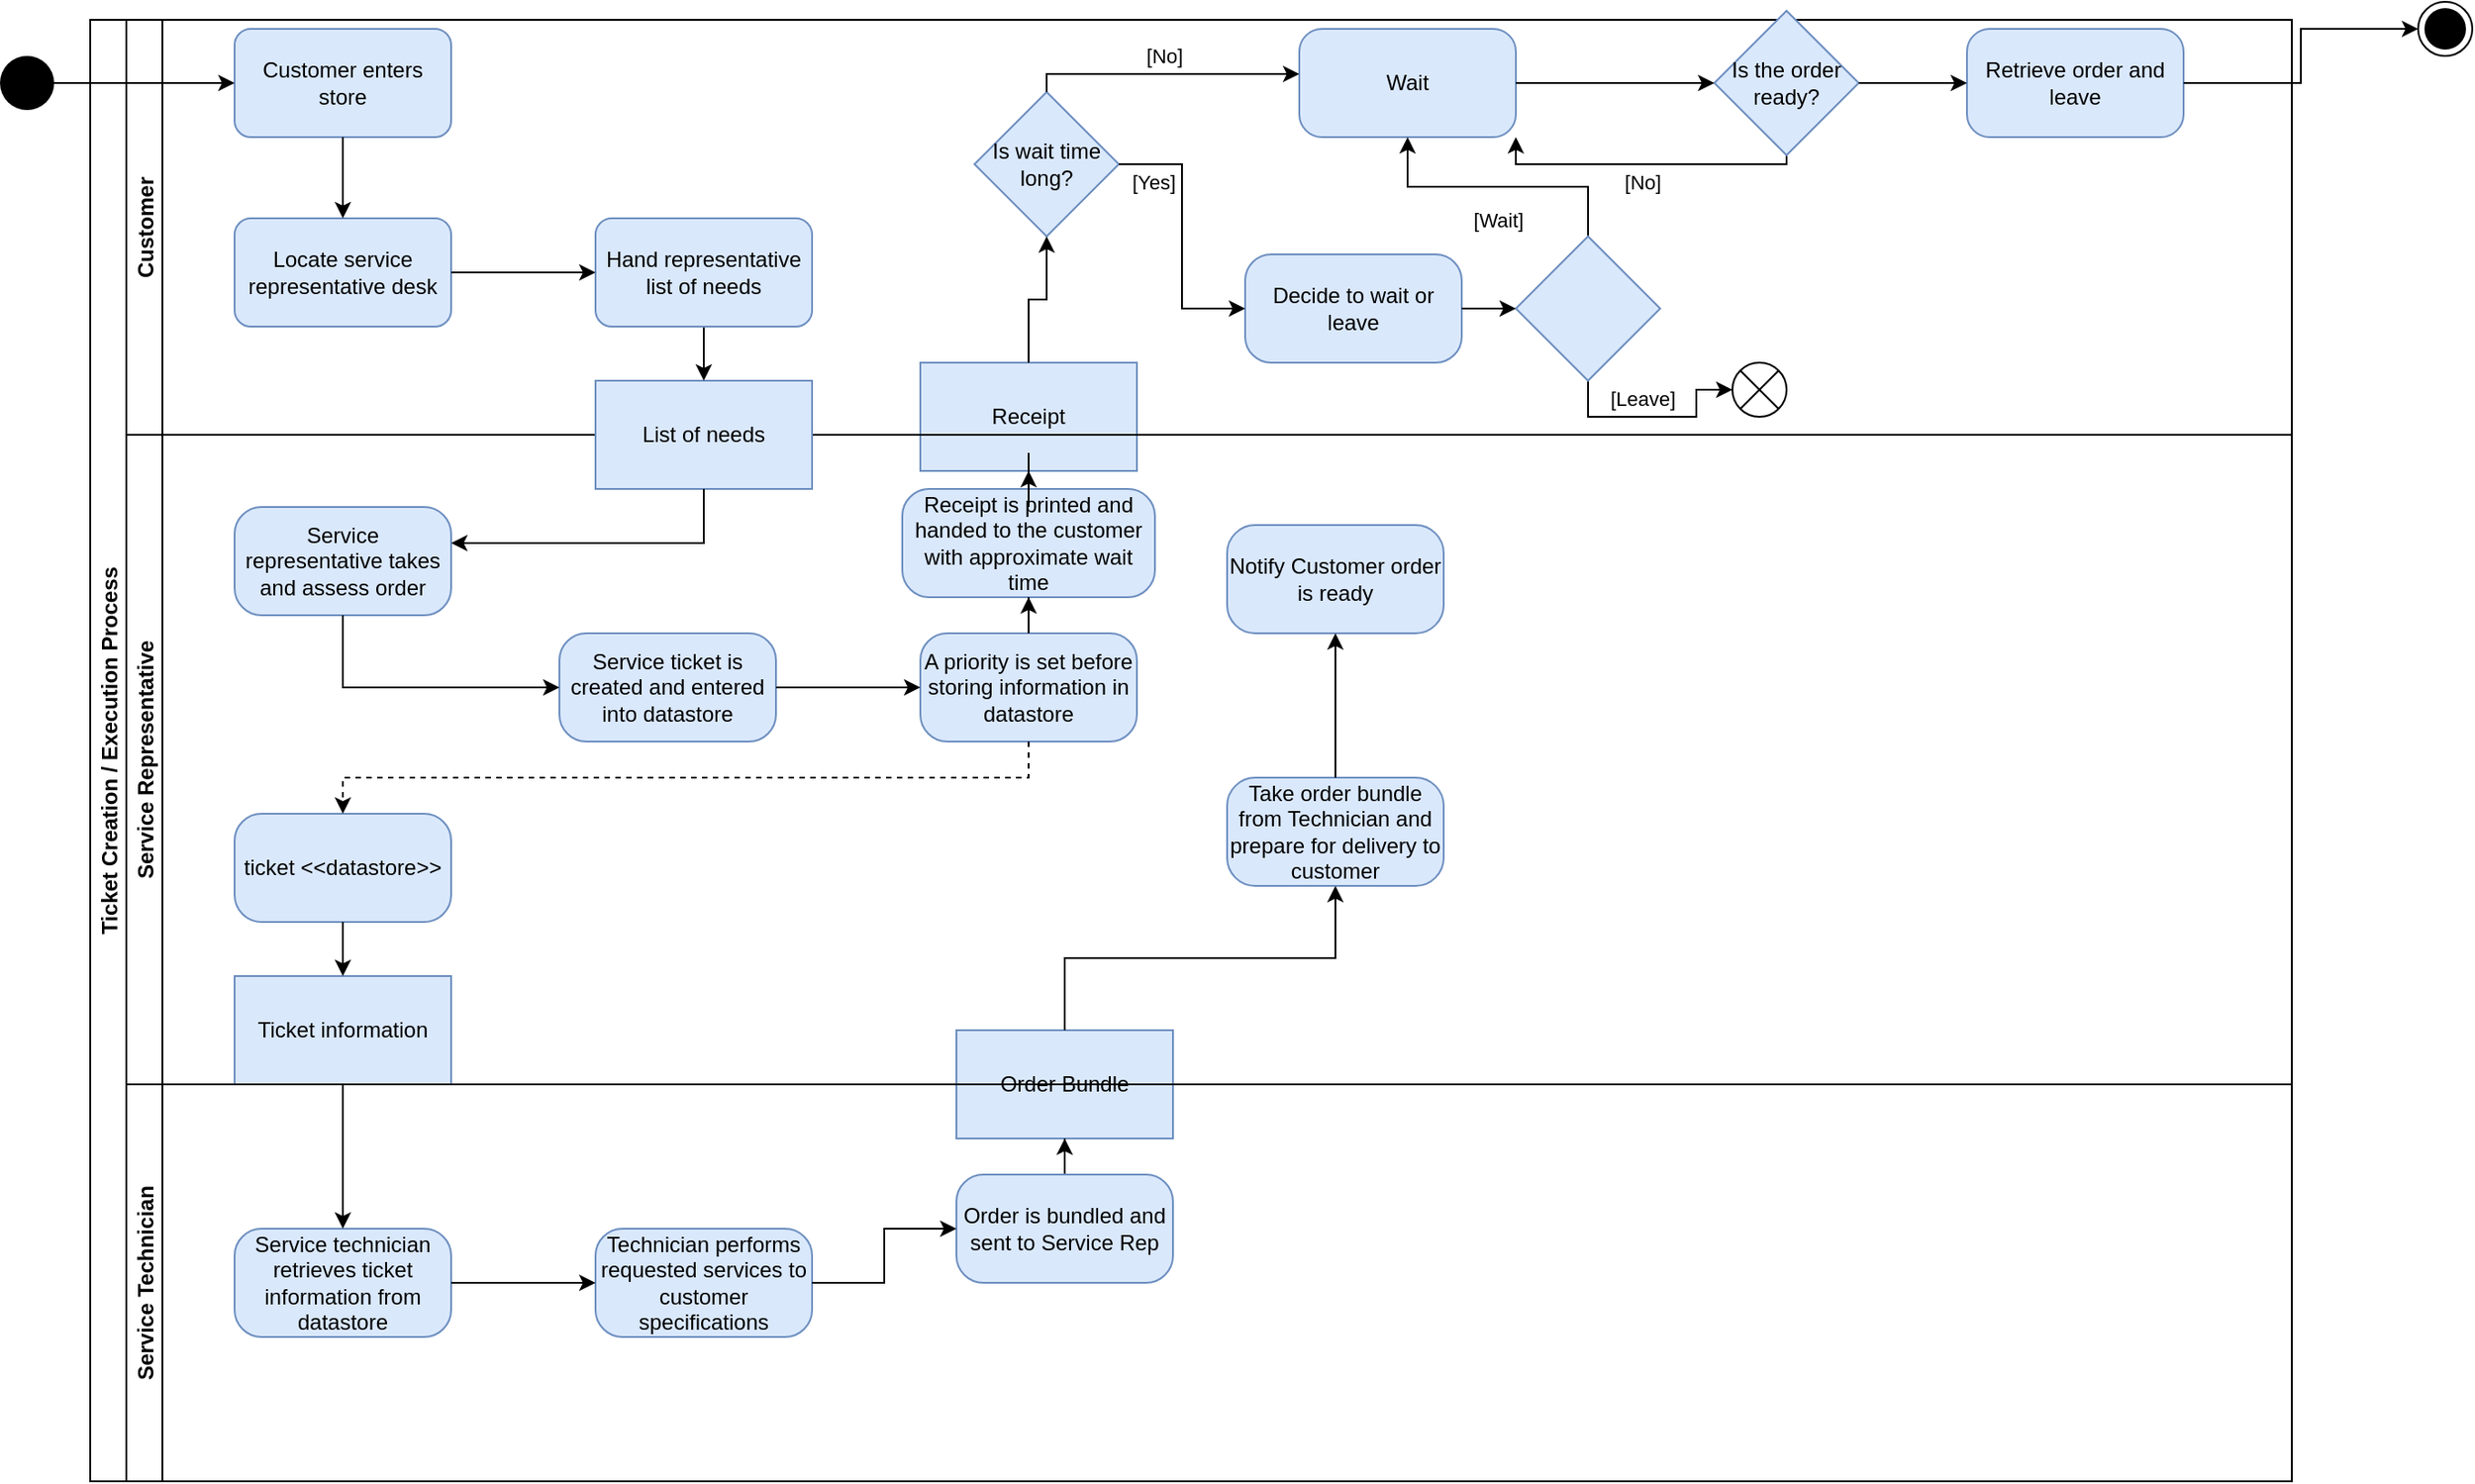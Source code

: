 <mxfile version="20.3.0" type="device" pages="3"><diagram id="ZKMqJ_BEeU0OBs7D5siI" name="Ticket creation &amp; execution"><mxGraphModel dx="1422" dy="844" grid="1" gridSize="10" guides="1" tooltips="1" connect="1" arrows="1" fold="1" page="1" pageScale="1" pageWidth="1100" pageHeight="850" math="0" shadow="0"><root><mxCell id="0"/><mxCell id="1" parent="0"/><mxCell id="JfUWYez7sKmRJ-9ajCU5-1" value="Ticket Creation / Execution Process" style="swimlane;childLayout=stackLayout;resizeParent=1;resizeParentMax=0;horizontal=0;startSize=20;horizontalStack=0;" vertex="1" parent="1"><mxGeometry x="70" y="160" width="1220" height="810" as="geometry"/></mxCell><mxCell id="JfUWYez7sKmRJ-9ajCU5-2" value="Customer" style="swimlane;startSize=20;horizontal=0;" vertex="1" parent="JfUWYez7sKmRJ-9ajCU5-1"><mxGeometry x="20" width="1200" height="230" as="geometry"/></mxCell><mxCell id="Pb6jG4cwMcX9YIwCcuQ--3" value="Customer enters store" style="rounded=1;whiteSpace=wrap;html=1;fillColor=#dae8fc;strokeColor=#6c8ebf;" vertex="1" parent="JfUWYez7sKmRJ-9ajCU5-2"><mxGeometry x="60" y="5" width="120" height="60" as="geometry"/></mxCell><mxCell id="Pb6jG4cwMcX9YIwCcuQ--5" value="Locate service representative desk" style="whiteSpace=wrap;html=1;fillColor=#dae8fc;strokeColor=#6c8ebf;rounded=1;" vertex="1" parent="JfUWYez7sKmRJ-9ajCU5-2"><mxGeometry x="60" y="110" width="120" height="60" as="geometry"/></mxCell><mxCell id="Pb6jG4cwMcX9YIwCcuQ--6" value="" style="edgeStyle=orthogonalEdgeStyle;rounded=0;orthogonalLoop=1;jettySize=auto;html=1;" edge="1" parent="JfUWYez7sKmRJ-9ajCU5-2" source="Pb6jG4cwMcX9YIwCcuQ--3" target="Pb6jG4cwMcX9YIwCcuQ--5"><mxGeometry relative="1" as="geometry"/></mxCell><mxCell id="Pb6jG4cwMcX9YIwCcuQ--28" value="Receipt" style="whiteSpace=wrap;html=1;fillColor=#dae8fc;strokeColor=#6c8ebf;rounded=1;arcSize=0;" vertex="1" parent="JfUWYez7sKmRJ-9ajCU5-2"><mxGeometry x="440" y="190" width="120" height="60" as="geometry"/></mxCell><mxCell id="Pb6jG4cwMcX9YIwCcuQ--33" value="Is wait time long?" style="rhombus;whiteSpace=wrap;html=1;fillColor=#dae8fc;strokeColor=#6c8ebf;rounded=1;arcSize=0;" vertex="1" parent="JfUWYez7sKmRJ-9ajCU5-2"><mxGeometry x="470" y="40" width="80" height="80" as="geometry"/></mxCell><mxCell id="Pb6jG4cwMcX9YIwCcuQ--34" value="" style="edgeStyle=orthogonalEdgeStyle;rounded=0;orthogonalLoop=1;jettySize=auto;html=1;" edge="1" parent="JfUWYez7sKmRJ-9ajCU5-2" source="Pb6jG4cwMcX9YIwCcuQ--28" target="Pb6jG4cwMcX9YIwCcuQ--33"><mxGeometry relative="1" as="geometry"/></mxCell><mxCell id="Pb6jG4cwMcX9YIwCcuQ--35" value="Wait" style="whiteSpace=wrap;html=1;fillColor=#dae8fc;strokeColor=#6c8ebf;rounded=1;arcSize=21;" vertex="1" parent="JfUWYez7sKmRJ-9ajCU5-2"><mxGeometry x="650" y="5" width="120" height="60" as="geometry"/></mxCell><mxCell id="Pb6jG4cwMcX9YIwCcuQ--36" value="[No]" style="edgeStyle=orthogonalEdgeStyle;rounded=0;orthogonalLoop=1;jettySize=auto;html=1;" edge="1" parent="JfUWYez7sKmRJ-9ajCU5-2" source="Pb6jG4cwMcX9YIwCcuQ--33" target="Pb6jG4cwMcX9YIwCcuQ--35"><mxGeometry x="-0.0" y="10" relative="1" as="geometry"><Array as="points"><mxPoint x="510" y="30"/></Array><mxPoint as="offset"/></mxGeometry></mxCell><mxCell id="Pb6jG4cwMcX9YIwCcuQ--40" value="Decide to wait or leave" style="whiteSpace=wrap;html=1;fillColor=#dae8fc;strokeColor=#6c8ebf;rounded=1;arcSize=24;" vertex="1" parent="JfUWYez7sKmRJ-9ajCU5-2"><mxGeometry x="620" y="130" width="120" height="60" as="geometry"/></mxCell><mxCell id="Pb6jG4cwMcX9YIwCcuQ--41" value="[Yes]" style="edgeStyle=orthogonalEdgeStyle;rounded=0;orthogonalLoop=1;jettySize=auto;html=1;entryX=0;entryY=0.5;entryDx=0;entryDy=0;" edge="1" parent="JfUWYez7sKmRJ-9ajCU5-2" source="Pb6jG4cwMcX9YIwCcuQ--33" target="Pb6jG4cwMcX9YIwCcuQ--40"><mxGeometry x="-0.75" y="-10" relative="1" as="geometry"><mxPoint as="offset"/></mxGeometry></mxCell><mxCell id="Pb6jG4cwMcX9YIwCcuQ--44" value="" style="shape=sumEllipse;perimeter=ellipsePerimeter;whiteSpace=wrap;html=1;backgroundOutline=1;" vertex="1" parent="JfUWYez7sKmRJ-9ajCU5-2"><mxGeometry x="890" y="190" width="30" height="30" as="geometry"/></mxCell><mxCell id="Pb6jG4cwMcX9YIwCcuQ--61" value="[Wait]" style="edgeStyle=orthogonalEdgeStyle;rounded=0;orthogonalLoop=1;jettySize=auto;html=1;exitX=0.5;exitY=0;exitDx=0;exitDy=0;entryX=0.5;entryY=1;entryDx=0;entryDy=0;" edge="1" parent="JfUWYez7sKmRJ-9ajCU5-2" source="Pb6jG4cwMcX9YIwCcuQ--59" target="Pb6jG4cwMcX9YIwCcuQ--35"><mxGeometry x="0.0" y="18" relative="1" as="geometry"><mxPoint as="offset"/></mxGeometry></mxCell><mxCell id="Pb6jG4cwMcX9YIwCcuQ--62" value="[Leave]" style="edgeStyle=orthogonalEdgeStyle;rounded=0;orthogonalLoop=1;jettySize=auto;html=1;exitX=0.5;exitY=1;exitDx=0;exitDy=0;entryX=0;entryY=0.5;entryDx=0;entryDy=0;" edge="1" parent="JfUWYez7sKmRJ-9ajCU5-2" source="Pb6jG4cwMcX9YIwCcuQ--59" target="Pb6jG4cwMcX9YIwCcuQ--44"><mxGeometry x="-0.13" y="10" relative="1" as="geometry"><mxPoint as="offset"/></mxGeometry></mxCell><mxCell id="Pb6jG4cwMcX9YIwCcuQ--59" value="" style="rhombus;whiteSpace=wrap;html=1;fillColor=#dae8fc;strokeColor=#6c8ebf;rounded=1;arcSize=0;" vertex="1" parent="JfUWYez7sKmRJ-9ajCU5-2"><mxGeometry x="770" y="120" width="80" height="80" as="geometry"/></mxCell><mxCell id="Pb6jG4cwMcX9YIwCcuQ--60" value="" style="edgeStyle=orthogonalEdgeStyle;rounded=0;orthogonalLoop=1;jettySize=auto;html=1;" edge="1" parent="JfUWYez7sKmRJ-9ajCU5-2" source="Pb6jG4cwMcX9YIwCcuQ--40" target="Pb6jG4cwMcX9YIwCcuQ--59"><mxGeometry relative="1" as="geometry"/></mxCell><mxCell id="Pb6jG4cwMcX9YIwCcuQ--63" value="[No]" style="edgeStyle=orthogonalEdgeStyle;rounded=0;orthogonalLoop=1;jettySize=auto;html=1;exitX=0.5;exitY=1;exitDx=0;exitDy=0;entryX=1;entryY=1;entryDx=0;entryDy=0;" edge="1" parent="JfUWYez7sKmRJ-9ajCU5-2" source="Pb6jG4cwMcX9YIwCcuQ--56" target="Pb6jG4cwMcX9YIwCcuQ--35"><mxGeometry y="10" relative="1" as="geometry"><Array as="points"><mxPoint x="920" y="80"/><mxPoint x="770" y="80"/></Array><mxPoint as="offset"/></mxGeometry></mxCell><mxCell id="Pb6jG4cwMcX9YIwCcuQ--56" value="Is the order ready?" style="rhombus;whiteSpace=wrap;html=1;fillColor=#dae8fc;strokeColor=#6c8ebf;rounded=1;arcSize=0;" vertex="1" parent="JfUWYez7sKmRJ-9ajCU5-2"><mxGeometry x="880" y="-5" width="80" height="80" as="geometry"/></mxCell><mxCell id="Pb6jG4cwMcX9YIwCcuQ--57" value="" style="edgeStyle=orthogonalEdgeStyle;rounded=0;orthogonalLoop=1;jettySize=auto;html=1;" edge="1" parent="JfUWYez7sKmRJ-9ajCU5-2" source="Pb6jG4cwMcX9YIwCcuQ--35" target="Pb6jG4cwMcX9YIwCcuQ--56"><mxGeometry relative="1" as="geometry"/></mxCell><mxCell id="Pb6jG4cwMcX9YIwCcuQ--64" value="Retrieve order and leave" style="whiteSpace=wrap;html=1;fillColor=#dae8fc;strokeColor=#6c8ebf;rounded=1;arcSize=21;" vertex="1" parent="JfUWYez7sKmRJ-9ajCU5-2"><mxGeometry x="1020" y="5" width="120" height="60" as="geometry"/></mxCell><mxCell id="Pb6jG4cwMcX9YIwCcuQ--65" value="" style="edgeStyle=orthogonalEdgeStyle;rounded=0;orthogonalLoop=1;jettySize=auto;html=1;" edge="1" parent="JfUWYez7sKmRJ-9ajCU5-2" source="Pb6jG4cwMcX9YIwCcuQ--56" target="Pb6jG4cwMcX9YIwCcuQ--64"><mxGeometry relative="1" as="geometry"/></mxCell><mxCell id="JfUWYez7sKmRJ-9ajCU5-3" value="Service Representative" style="swimlane;startSize=20;horizontal=0;" vertex="1" parent="JfUWYez7sKmRJ-9ajCU5-1"><mxGeometry x="20" y="230" width="1200" height="360" as="geometry"/></mxCell><mxCell id="Pb6jG4cwMcX9YIwCcuQ--9" value="List of needs" style="whiteSpace=wrap;html=1;fillColor=#dae8fc;strokeColor=#6c8ebf;rounded=1;arcSize=0;" vertex="1" parent="JfUWYez7sKmRJ-9ajCU5-3"><mxGeometry x="260" y="-30" width="120" height="60" as="geometry"/></mxCell><mxCell id="Pb6jG4cwMcX9YIwCcuQ--11" value="Service representative takes and assess order" style="whiteSpace=wrap;html=1;fillColor=#dae8fc;strokeColor=#6c8ebf;rounded=1;arcSize=25;" vertex="1" parent="JfUWYez7sKmRJ-9ajCU5-3"><mxGeometry x="60" y="40" width="120" height="60" as="geometry"/></mxCell><mxCell id="Pb6jG4cwMcX9YIwCcuQ--12" value="" style="edgeStyle=orthogonalEdgeStyle;rounded=0;orthogonalLoop=1;jettySize=auto;html=1;" edge="1" parent="JfUWYez7sKmRJ-9ajCU5-3" source="Pb6jG4cwMcX9YIwCcuQ--9" target="Pb6jG4cwMcX9YIwCcuQ--11"><mxGeometry relative="1" as="geometry"><Array as="points"><mxPoint x="320" y="60"/></Array></mxGeometry></mxCell><mxCell id="Pb6jG4cwMcX9YIwCcuQ--13" value="Service ticket is created and entered into datastore" style="whiteSpace=wrap;html=1;fillColor=#dae8fc;strokeColor=#6c8ebf;rounded=1;arcSize=25;" vertex="1" parent="JfUWYez7sKmRJ-9ajCU5-3"><mxGeometry x="240" y="110" width="120" height="60" as="geometry"/></mxCell><mxCell id="Pb6jG4cwMcX9YIwCcuQ--14" value="" style="edgeStyle=orthogonalEdgeStyle;rounded=0;orthogonalLoop=1;jettySize=auto;html=1;entryX=0;entryY=0.5;entryDx=0;entryDy=0;" edge="1" parent="JfUWYez7sKmRJ-9ajCU5-3" source="Pb6jG4cwMcX9YIwCcuQ--11" target="Pb6jG4cwMcX9YIwCcuQ--13"><mxGeometry relative="1" as="geometry"><Array as="points"><mxPoint x="120" y="140"/><mxPoint x="240" y="140"/></Array></mxGeometry></mxCell><mxCell id="Pb6jG4cwMcX9YIwCcuQ--15" value="ticket &amp;lt;&amp;lt;datastore&amp;gt;&amp;gt;" style="whiteSpace=wrap;html=1;fillColor=#dae8fc;strokeColor=#6c8ebf;rounded=1;arcSize=25;" vertex="1" parent="JfUWYez7sKmRJ-9ajCU5-3"><mxGeometry x="60" y="210" width="120" height="60" as="geometry"/></mxCell><mxCell id="Pb6jG4cwMcX9YIwCcuQ--23" value="Ticket information" style="whiteSpace=wrap;html=1;fillColor=#dae8fc;strokeColor=#6c8ebf;rounded=1;arcSize=0;" vertex="1" parent="JfUWYez7sKmRJ-9ajCU5-3"><mxGeometry x="60" y="300" width="120" height="60" as="geometry"/></mxCell><mxCell id="Pb6jG4cwMcX9YIwCcuQ--24" value="" style="edgeStyle=orthogonalEdgeStyle;rounded=0;orthogonalLoop=1;jettySize=auto;html=1;" edge="1" parent="JfUWYez7sKmRJ-9ajCU5-3" source="Pb6jG4cwMcX9YIwCcuQ--15" target="Pb6jG4cwMcX9YIwCcuQ--23"><mxGeometry relative="1" as="geometry"/></mxCell><mxCell id="Pb6jG4cwMcX9YIwCcuQ--26" value="Receipt is printed and handed to the customer with approximate wait time" style="whiteSpace=wrap;html=1;fillColor=#dae8fc;strokeColor=#6c8ebf;rounded=1;arcSize=25;" vertex="1" parent="JfUWYez7sKmRJ-9ajCU5-3"><mxGeometry x="430" y="30" width="140" height="60" as="geometry"/></mxCell><mxCell id="Pb6jG4cwMcX9YIwCcuQ--17" value="A priority is set before storing information in datastore" style="whiteSpace=wrap;html=1;fillColor=#dae8fc;strokeColor=#6c8ebf;rounded=1;arcSize=25;" vertex="1" parent="JfUWYez7sKmRJ-9ajCU5-3"><mxGeometry x="440" y="110" width="120" height="60" as="geometry"/></mxCell><mxCell id="Pb6jG4cwMcX9YIwCcuQ--18" value="" style="edgeStyle=orthogonalEdgeStyle;rounded=0;orthogonalLoop=1;jettySize=auto;html=1;" edge="1" parent="JfUWYez7sKmRJ-9ajCU5-3" source="Pb6jG4cwMcX9YIwCcuQ--13" target="Pb6jG4cwMcX9YIwCcuQ--17"><mxGeometry relative="1" as="geometry"/></mxCell><mxCell id="Pb6jG4cwMcX9YIwCcuQ--16" value="" style="edgeStyle=orthogonalEdgeStyle;rounded=0;orthogonalLoop=1;jettySize=auto;html=1;dashed=1;exitX=0.5;exitY=1;exitDx=0;exitDy=0;entryX=0.5;entryY=0;entryDx=0;entryDy=0;" edge="1" parent="JfUWYez7sKmRJ-9ajCU5-3" source="Pb6jG4cwMcX9YIwCcuQ--17" target="Pb6jG4cwMcX9YIwCcuQ--15"><mxGeometry relative="1" as="geometry"><Array as="points"><mxPoint x="500" y="190"/><mxPoint x="120" y="190"/></Array></mxGeometry></mxCell><mxCell id="Pb6jG4cwMcX9YIwCcuQ--27" value="" style="edgeStyle=orthogonalEdgeStyle;rounded=0;orthogonalLoop=1;jettySize=auto;html=1;" edge="1" parent="JfUWYez7sKmRJ-9ajCU5-3" source="Pb6jG4cwMcX9YIwCcuQ--17" target="Pb6jG4cwMcX9YIwCcuQ--26"><mxGeometry relative="1" as="geometry"/></mxCell><mxCell id="Pb6jG4cwMcX9YIwCcuQ--50" value="Order Bundle" style="whiteSpace=wrap;html=1;fillColor=#dae8fc;strokeColor=#6c8ebf;rounded=1;arcSize=0;" vertex="1" parent="JfUWYez7sKmRJ-9ajCU5-3"><mxGeometry x="460" y="330" width="120" height="60" as="geometry"/></mxCell><mxCell id="Pb6jG4cwMcX9YIwCcuQ--52" value="Take order bundle from Technician and prepare for delivery to customer" style="whiteSpace=wrap;html=1;fillColor=#dae8fc;strokeColor=#6c8ebf;rounded=1;arcSize=26;" vertex="1" parent="JfUWYez7sKmRJ-9ajCU5-3"><mxGeometry x="610" y="190" width="120" height="60" as="geometry"/></mxCell><mxCell id="Pb6jG4cwMcX9YIwCcuQ--53" value="" style="edgeStyle=orthogonalEdgeStyle;rounded=0;orthogonalLoop=1;jettySize=auto;html=1;" edge="1" parent="JfUWYez7sKmRJ-9ajCU5-3" source="Pb6jG4cwMcX9YIwCcuQ--50" target="Pb6jG4cwMcX9YIwCcuQ--52"><mxGeometry relative="1" as="geometry"><Array as="points"><mxPoint x="520" y="290"/><mxPoint x="670" y="290"/></Array></mxGeometry></mxCell><mxCell id="JfUWYez7sKmRJ-9ajCU5-4" value="Service Technician" style="swimlane;startSize=20;horizontal=0;" vertex="1" parent="JfUWYez7sKmRJ-9ajCU5-1"><mxGeometry x="20" y="590" width="1200" height="220" as="geometry"/></mxCell><mxCell id="Pb6jG4cwMcX9YIwCcuQ--19" value="Service technician retrieves ticket information from datastore" style="whiteSpace=wrap;html=1;fillColor=#dae8fc;strokeColor=#6c8ebf;rounded=1;arcSize=25;" vertex="1" parent="JfUWYez7sKmRJ-9ajCU5-4"><mxGeometry x="60" y="80" width="120" height="60" as="geometry"/></mxCell><mxCell id="Pb6jG4cwMcX9YIwCcuQ--21" value="Technician performs requested services to customer specifications" style="whiteSpace=wrap;html=1;fillColor=#dae8fc;strokeColor=#6c8ebf;rounded=1;arcSize=25;" vertex="1" parent="JfUWYez7sKmRJ-9ajCU5-4"><mxGeometry x="260" y="80" width="120" height="60" as="geometry"/></mxCell><mxCell id="Pb6jG4cwMcX9YIwCcuQ--22" value="" style="edgeStyle=orthogonalEdgeStyle;rounded=0;orthogonalLoop=1;jettySize=auto;html=1;" edge="1" parent="JfUWYez7sKmRJ-9ajCU5-4" source="Pb6jG4cwMcX9YIwCcuQ--19" target="Pb6jG4cwMcX9YIwCcuQ--21"><mxGeometry relative="1" as="geometry"/></mxCell><mxCell id="Pb6jG4cwMcX9YIwCcuQ--25" style="edgeStyle=orthogonalEdgeStyle;rounded=0;orthogonalLoop=1;jettySize=auto;html=1;exitX=0.5;exitY=1;exitDx=0;exitDy=0;entryX=0.5;entryY=0;entryDx=0;entryDy=0;" edge="1" parent="JfUWYez7sKmRJ-9ajCU5-1" source="Pb6jG4cwMcX9YIwCcuQ--23" target="Pb6jG4cwMcX9YIwCcuQ--19"><mxGeometry relative="1" as="geometry"/></mxCell><mxCell id="Pb6jG4cwMcX9YIwCcuQ--29" value="" style="edgeStyle=orthogonalEdgeStyle;rounded=0;orthogonalLoop=1;jettySize=auto;html=1;" edge="1" parent="JfUWYez7sKmRJ-9ajCU5-1" source="Pb6jG4cwMcX9YIwCcuQ--26" target="Pb6jG4cwMcX9YIwCcuQ--28"><mxGeometry relative="1" as="geometry"/></mxCell><mxCell id="Pb6jG4cwMcX9YIwCcuQ--4" style="edgeStyle=orthogonalEdgeStyle;rounded=0;orthogonalLoop=1;jettySize=auto;html=1;" edge="1" parent="1" source="Pb6jG4cwMcX9YIwCcuQ--1" target="Pb6jG4cwMcX9YIwCcuQ--3"><mxGeometry relative="1" as="geometry"/></mxCell><mxCell id="Pb6jG4cwMcX9YIwCcuQ--1" value="" style="ellipse;fillColor=#000000;strokeColor=none;" vertex="1" parent="1"><mxGeometry x="20" y="180" width="30" height="30" as="geometry"/></mxCell><mxCell id="Pb6jG4cwMcX9YIwCcuQ--10" value="" style="edgeStyle=orthogonalEdgeStyle;rounded=0;orthogonalLoop=1;jettySize=auto;html=1;" edge="1" parent="1" source="Pb6jG4cwMcX9YIwCcuQ--7" target="Pb6jG4cwMcX9YIwCcuQ--9"><mxGeometry relative="1" as="geometry"/></mxCell><mxCell id="Pb6jG4cwMcX9YIwCcuQ--7" value="Hand representative list of needs" style="whiteSpace=wrap;html=1;fillColor=#dae8fc;strokeColor=#6c8ebf;rounded=1;" vertex="1" parent="1"><mxGeometry x="350" y="270" width="120" height="60" as="geometry"/></mxCell><mxCell id="Pb6jG4cwMcX9YIwCcuQ--8" value="" style="edgeStyle=orthogonalEdgeStyle;rounded=0;orthogonalLoop=1;jettySize=auto;html=1;" edge="1" parent="1" source="Pb6jG4cwMcX9YIwCcuQ--5" target="Pb6jG4cwMcX9YIwCcuQ--7"><mxGeometry relative="1" as="geometry"/></mxCell><mxCell id="Pb6jG4cwMcX9YIwCcuQ--38" value="" style="ellipse;html=1;shape=endState;fillColor=strokeColor;" vertex="1" parent="1"><mxGeometry x="1360" y="150" width="30" height="30" as="geometry"/></mxCell><mxCell id="Pb6jG4cwMcX9YIwCcuQ--51" value="" style="edgeStyle=orthogonalEdgeStyle;rounded=0;orthogonalLoop=1;jettySize=auto;html=1;" edge="1" parent="1" source="Pb6jG4cwMcX9YIwCcuQ--48" target="Pb6jG4cwMcX9YIwCcuQ--50"><mxGeometry relative="1" as="geometry"/></mxCell><mxCell id="Pb6jG4cwMcX9YIwCcuQ--48" value="Order is bundled and sent to Service Rep" style="whiteSpace=wrap;html=1;fillColor=#dae8fc;strokeColor=#6c8ebf;rounded=1;arcSize=25;" vertex="1" parent="1"><mxGeometry x="550" y="800" width="120" height="60" as="geometry"/></mxCell><mxCell id="Pb6jG4cwMcX9YIwCcuQ--49" value="" style="edgeStyle=orthogonalEdgeStyle;rounded=0;orthogonalLoop=1;jettySize=auto;html=1;" edge="1" parent="1" source="Pb6jG4cwMcX9YIwCcuQ--21" target="Pb6jG4cwMcX9YIwCcuQ--48"><mxGeometry relative="1" as="geometry"/></mxCell><mxCell id="Pb6jG4cwMcX9YIwCcuQ--66" value="Notify Customer order is ready" style="whiteSpace=wrap;html=1;fillColor=#dae8fc;strokeColor=#6c8ebf;rounded=1;arcSize=26;" vertex="1" parent="1"><mxGeometry x="700" y="440" width="120" height="60" as="geometry"/></mxCell><mxCell id="Pb6jG4cwMcX9YIwCcuQ--67" value="" style="edgeStyle=orthogonalEdgeStyle;rounded=0;orthogonalLoop=1;jettySize=auto;html=1;" edge="1" parent="1" source="Pb6jG4cwMcX9YIwCcuQ--52" target="Pb6jG4cwMcX9YIwCcuQ--66"><mxGeometry relative="1" as="geometry"/></mxCell><mxCell id="Pb6jG4cwMcX9YIwCcuQ--68" style="edgeStyle=orthogonalEdgeStyle;rounded=0;orthogonalLoop=1;jettySize=auto;html=1;entryX=0;entryY=0.5;entryDx=0;entryDy=0;" edge="1" parent="1" source="Pb6jG4cwMcX9YIwCcuQ--64" target="Pb6jG4cwMcX9YIwCcuQ--38"><mxGeometry relative="1" as="geometry"/></mxCell></root></mxGraphModel></diagram><diagram id="XkKaISJtsx0rxDs6BuQe" name="Page-1"><mxGraphModel dx="2062" dy="1224" grid="1" gridSize="10" guides="1" tooltips="1" connect="1" arrows="1" fold="1" page="1" pageScale="1" pageWidth="1100" pageHeight="850" math="0" shadow="0"><root><mxCell id="0"/><mxCell id="1" parent="0"/><mxCell id="BEgbxQyOrBdFe9RN6iGm-1" value="Pool" style="swimlane;childLayout=stackLayout;resizeParent=1;resizeParentMax=0;horizontal=0;startSize=20;horizontalStack=0;" vertex="1" parent="1"><mxGeometry x="70" y="160" width="1220" height="620" as="geometry"/></mxCell><mxCell id="BEgbxQyOrBdFe9RN6iGm-2" value="Lane 1" style="swimlane;startSize=20;horizontal=0;" vertex="1" parent="BEgbxQyOrBdFe9RN6iGm-1"><mxGeometry x="20" width="1200" height="220" as="geometry"/></mxCell><mxCell id="BEgbxQyOrBdFe9RN6iGm-3" value="Lane 2" style="swimlane;startSize=20;horizontal=0;" vertex="1" parent="BEgbxQyOrBdFe9RN6iGm-1"><mxGeometry x="20" y="220" width="1200" height="180" as="geometry"/></mxCell><mxCell id="BEgbxQyOrBdFe9RN6iGm-4" value="Lane 3" style="swimlane;startSize=20;horizontal=0;" vertex="1" parent="BEgbxQyOrBdFe9RN6iGm-1"><mxGeometry x="20" y="400" width="1200" height="220" as="geometry"/></mxCell></root></mxGraphModel></diagram><diagram id="YF103wWN4lv061vZcMlz" name="Page-2"><mxGraphModel dx="2062" dy="1224" grid="1" gridSize="10" guides="1" tooltips="1" connect="1" arrows="1" fold="1" page="1" pageScale="1" pageWidth="1100" pageHeight="850" math="0" shadow="0"><root><mxCell id="0"/><mxCell id="1" parent="0"/><mxCell id="7p1ai1i1IgryZ-r0UN8o-1" value="Pool" style="swimlane;childLayout=stackLayout;resizeParent=1;resizeParentMax=0;horizontal=0;startSize=20;horizontalStack=0;" vertex="1" parent="1"><mxGeometry x="70" y="160" width="1220" height="620" as="geometry"/></mxCell><mxCell id="7p1ai1i1IgryZ-r0UN8o-2" value="Lane 1" style="swimlane;startSize=20;horizontal=0;" vertex="1" parent="7p1ai1i1IgryZ-r0UN8o-1"><mxGeometry x="20" width="1200" height="220" as="geometry"/></mxCell><mxCell id="7p1ai1i1IgryZ-r0UN8o-3" value="Lane 2" style="swimlane;startSize=20;horizontal=0;" vertex="1" parent="7p1ai1i1IgryZ-r0UN8o-1"><mxGeometry x="20" y="220" width="1200" height="180" as="geometry"/></mxCell><mxCell id="7p1ai1i1IgryZ-r0UN8o-4" value="Lane 3" style="swimlane;startSize=20;horizontal=0;" vertex="1" parent="7p1ai1i1IgryZ-r0UN8o-1"><mxGeometry x="20" y="400" width="1200" height="220" as="geometry"/></mxCell></root></mxGraphModel></diagram></mxfile>